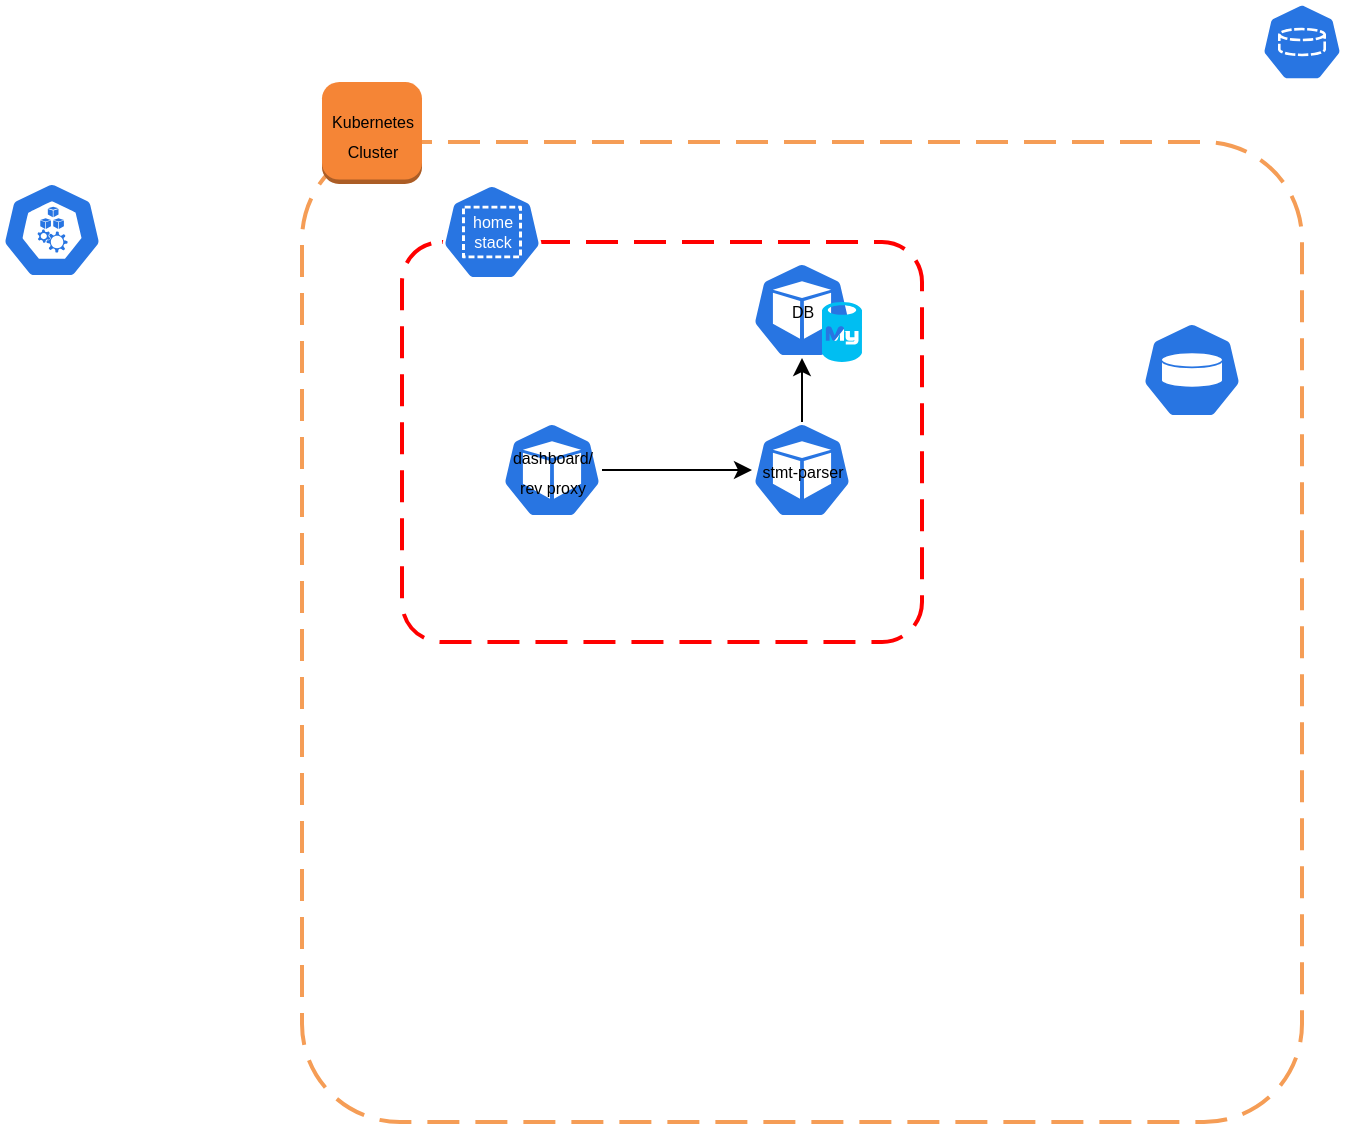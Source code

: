 <mxfile version="17.4.6" type="github">
  <diagram id="4tHRqjT4SER2oBwaS5Ux" name="Page-1">
    <mxGraphModel dx="894" dy="585" grid="1" gridSize="10" guides="1" tooltips="1" connect="1" arrows="1" fold="1" page="1" pageScale="1" pageWidth="827" pageHeight="1169" math="0" shadow="0">
      <root>
        <mxCell id="0" />
        <mxCell id="1" parent="0" />
        <mxCell id="W5IorMKZYv1s7FYucmOT-13" value="" style="rounded=1;arcSize=10;dashed=1;strokeColor=#F59D56;fillColor=none;gradientColor=none;dashPattern=8 4;strokeWidth=2;fontSize=8;" parent="1" vertex="1">
          <mxGeometry x="190" y="270" width="500" height="490" as="geometry" />
        </mxCell>
        <mxCell id="W5IorMKZYv1s7FYucmOT-12" value="&lt;font style=&quot;font-size: 8px&quot;&gt;Kubernetes&lt;br&gt;Cluster&lt;br&gt;&lt;/font&gt;" style="dashed=0;html=1;shape=mxgraph.aws3.instance;fillColor=#F58536;gradientColor=none;dashed=0;" parent="1" vertex="1">
          <mxGeometry x="200" y="240" width="50" height="51" as="geometry" />
        </mxCell>
        <mxCell id="W5IorMKZYv1s7FYucmOT-14" value="" style="rounded=1;arcSize=10;dashed=1;strokeColor=#ff0000;fillColor=none;gradientColor=none;dashPattern=8 4;strokeWidth=2;fontSize=8;" parent="1" vertex="1">
          <mxGeometry x="240" y="320" width="260" height="200" as="geometry" />
        </mxCell>
        <mxCell id="W5IorMKZYv1s7FYucmOT-15" value="" style="sketch=0;html=1;dashed=0;whitespace=wrap;fillColor=#2875E2;strokeColor=#ffffff;points=[[0.005,0.63,0],[0.1,0.2,0],[0.9,0.2,0],[0.5,0,0],[0.995,0.63,0],[0.72,0.99,0],[0.5,1,0],[0.28,0.99,0]];shape=mxgraph.kubernetes.icon;prIcon=node;fontSize=8;" parent="1" vertex="1">
          <mxGeometry x="40" y="290" width="50" height="48" as="geometry" />
        </mxCell>
        <mxCell id="W5IorMKZYv1s7FYucmOT-16" value="&lt;font color=&quot;#ffffff&quot; style=&quot;font-size: 8px&quot;&gt;home&lt;br&gt;stack&lt;/font&gt;" style="sketch=0;html=1;dashed=0;whitespace=wrap;fillColor=#2875E2;strokeColor=#ffffff;points=[[0.005,0.63,0],[0.1,0.2,0],[0.9,0.2,0],[0.5,0,0],[0.995,0.63,0],[0.72,0.99,0],[0.5,1,0],[0.28,0.99,0]];shape=mxgraph.kubernetes.icon;prIcon=ns;fontSize=8;" parent="1" vertex="1">
          <mxGeometry x="260" y="291" width="50" height="48" as="geometry" />
        </mxCell>
        <mxCell id="W5IorMKZYv1s7FYucmOT-17" value="" style="sketch=0;html=1;dashed=0;whitespace=wrap;fillColor=#2875E2;strokeColor=#ffffff;points=[[0.005,0.63,0],[0.1,0.2,0],[0.9,0.2,0],[0.5,0,0],[0.995,0.63,0],[0.72,0.99,0],[0.5,1,0],[0.28,0.99,0]];shape=mxgraph.kubernetes.icon;prIcon=pv;fontSize=8;fontColor=#FFFFFF;" parent="1" vertex="1">
          <mxGeometry x="610" y="360" width="50" height="48" as="geometry" />
        </mxCell>
        <mxCell id="W5IorMKZYv1s7FYucmOT-18" value="" style="sketch=0;html=1;dashed=0;whitespace=wrap;fillColor=#2875E2;strokeColor=#ffffff;points=[[0.005,0.63,0],[0.1,0.2,0],[0.9,0.2,0],[0.5,0,0],[0.995,0.63,0],[0.72,0.99,0],[0.5,1,0],[0.28,0.99,0]];shape=mxgraph.kubernetes.icon;prIcon=pvc;fontSize=8;fontColor=#FFFFFF;" parent="1" vertex="1">
          <mxGeometry x="670" y="200" width="40" height="40" as="geometry" />
        </mxCell>
        <mxCell id="EQcA2PhLmgyI1PLI6B75-6" value="" style="edgeStyle=orthogonalEdgeStyle;rounded=0;orthogonalLoop=1;jettySize=auto;html=1;fontSize=8;fontColor=#FFFFFF;" edge="1" parent="1" source="EQcA2PhLmgyI1PLI6B75-1" target="EQcA2PhLmgyI1PLI6B75-3">
          <mxGeometry relative="1" as="geometry" />
        </mxCell>
        <mxCell id="EQcA2PhLmgyI1PLI6B75-1" value="&lt;font style=&quot;font-size: 8px&quot;&gt;stmt-parser&lt;/font&gt;" style="sketch=0;html=1;dashed=0;whitespace=wrap;fillColor=#2875E2;strokeColor=#ffffff;points=[[0.005,0.63,0],[0.1,0.2,0],[0.9,0.2,0],[0.5,0,0],[0.995,0.63,0],[0.72,0.99,0],[0.5,1,0],[0.28,0.99,0]];shape=mxgraph.kubernetes.icon;prIcon=pod" vertex="1" parent="1">
          <mxGeometry x="415" y="410" width="50" height="48" as="geometry" />
        </mxCell>
        <mxCell id="EQcA2PhLmgyI1PLI6B75-3" value="&lt;span style=&quot;font-size: 8px&quot;&gt;DB&lt;/span&gt;" style="sketch=0;html=1;dashed=0;whitespace=wrap;fillColor=#2875E2;strokeColor=#ffffff;points=[[0.005,0.63,0],[0.1,0.2,0],[0.9,0.2,0],[0.5,0,0],[0.995,0.63,0],[0.72,0.99,0],[0.5,1,0],[0.28,0.99,0]];shape=mxgraph.kubernetes.icon;prIcon=pod" vertex="1" parent="1">
          <mxGeometry x="415" y="330" width="50" height="48" as="geometry" />
        </mxCell>
        <mxCell id="EQcA2PhLmgyI1PLI6B75-5" value="" style="edgeStyle=orthogonalEdgeStyle;rounded=0;orthogonalLoop=1;jettySize=auto;html=1;fontSize=8;fontColor=#FFFFFF;" edge="1" parent="1" source="EQcA2PhLmgyI1PLI6B75-4" target="EQcA2PhLmgyI1PLI6B75-1">
          <mxGeometry relative="1" as="geometry" />
        </mxCell>
        <mxCell id="EQcA2PhLmgyI1PLI6B75-4" value="&lt;font style=&quot;font-size: 8px&quot;&gt;dashboard/&lt;br&gt;rev proxy&lt;/font&gt;" style="sketch=0;html=1;dashed=0;whitespace=wrap;fillColor=#2875E2;strokeColor=#ffffff;points=[[0.005,0.63,0],[0.1,0.2,0],[0.9,0.2,0],[0.5,0,0],[0.995,0.63,0],[0.72,0.99,0],[0.5,1,0],[0.28,0.99,0]];shape=mxgraph.kubernetes.icon;prIcon=pod" vertex="1" parent="1">
          <mxGeometry x="290" y="410" width="50" height="48" as="geometry" />
        </mxCell>
        <mxCell id="EQcA2PhLmgyI1PLI6B75-7" value="" style="verticalLabelPosition=bottom;html=1;verticalAlign=top;align=center;strokeColor=none;fillColor=#00BEF2;shape=mxgraph.azure.mysql_database;labelBackgroundColor=#FFFFFF;fontSize=8;fontColor=#FFFFFF;" vertex="1" parent="1">
          <mxGeometry x="450" y="350" width="20" height="30" as="geometry" />
        </mxCell>
      </root>
    </mxGraphModel>
  </diagram>
</mxfile>
